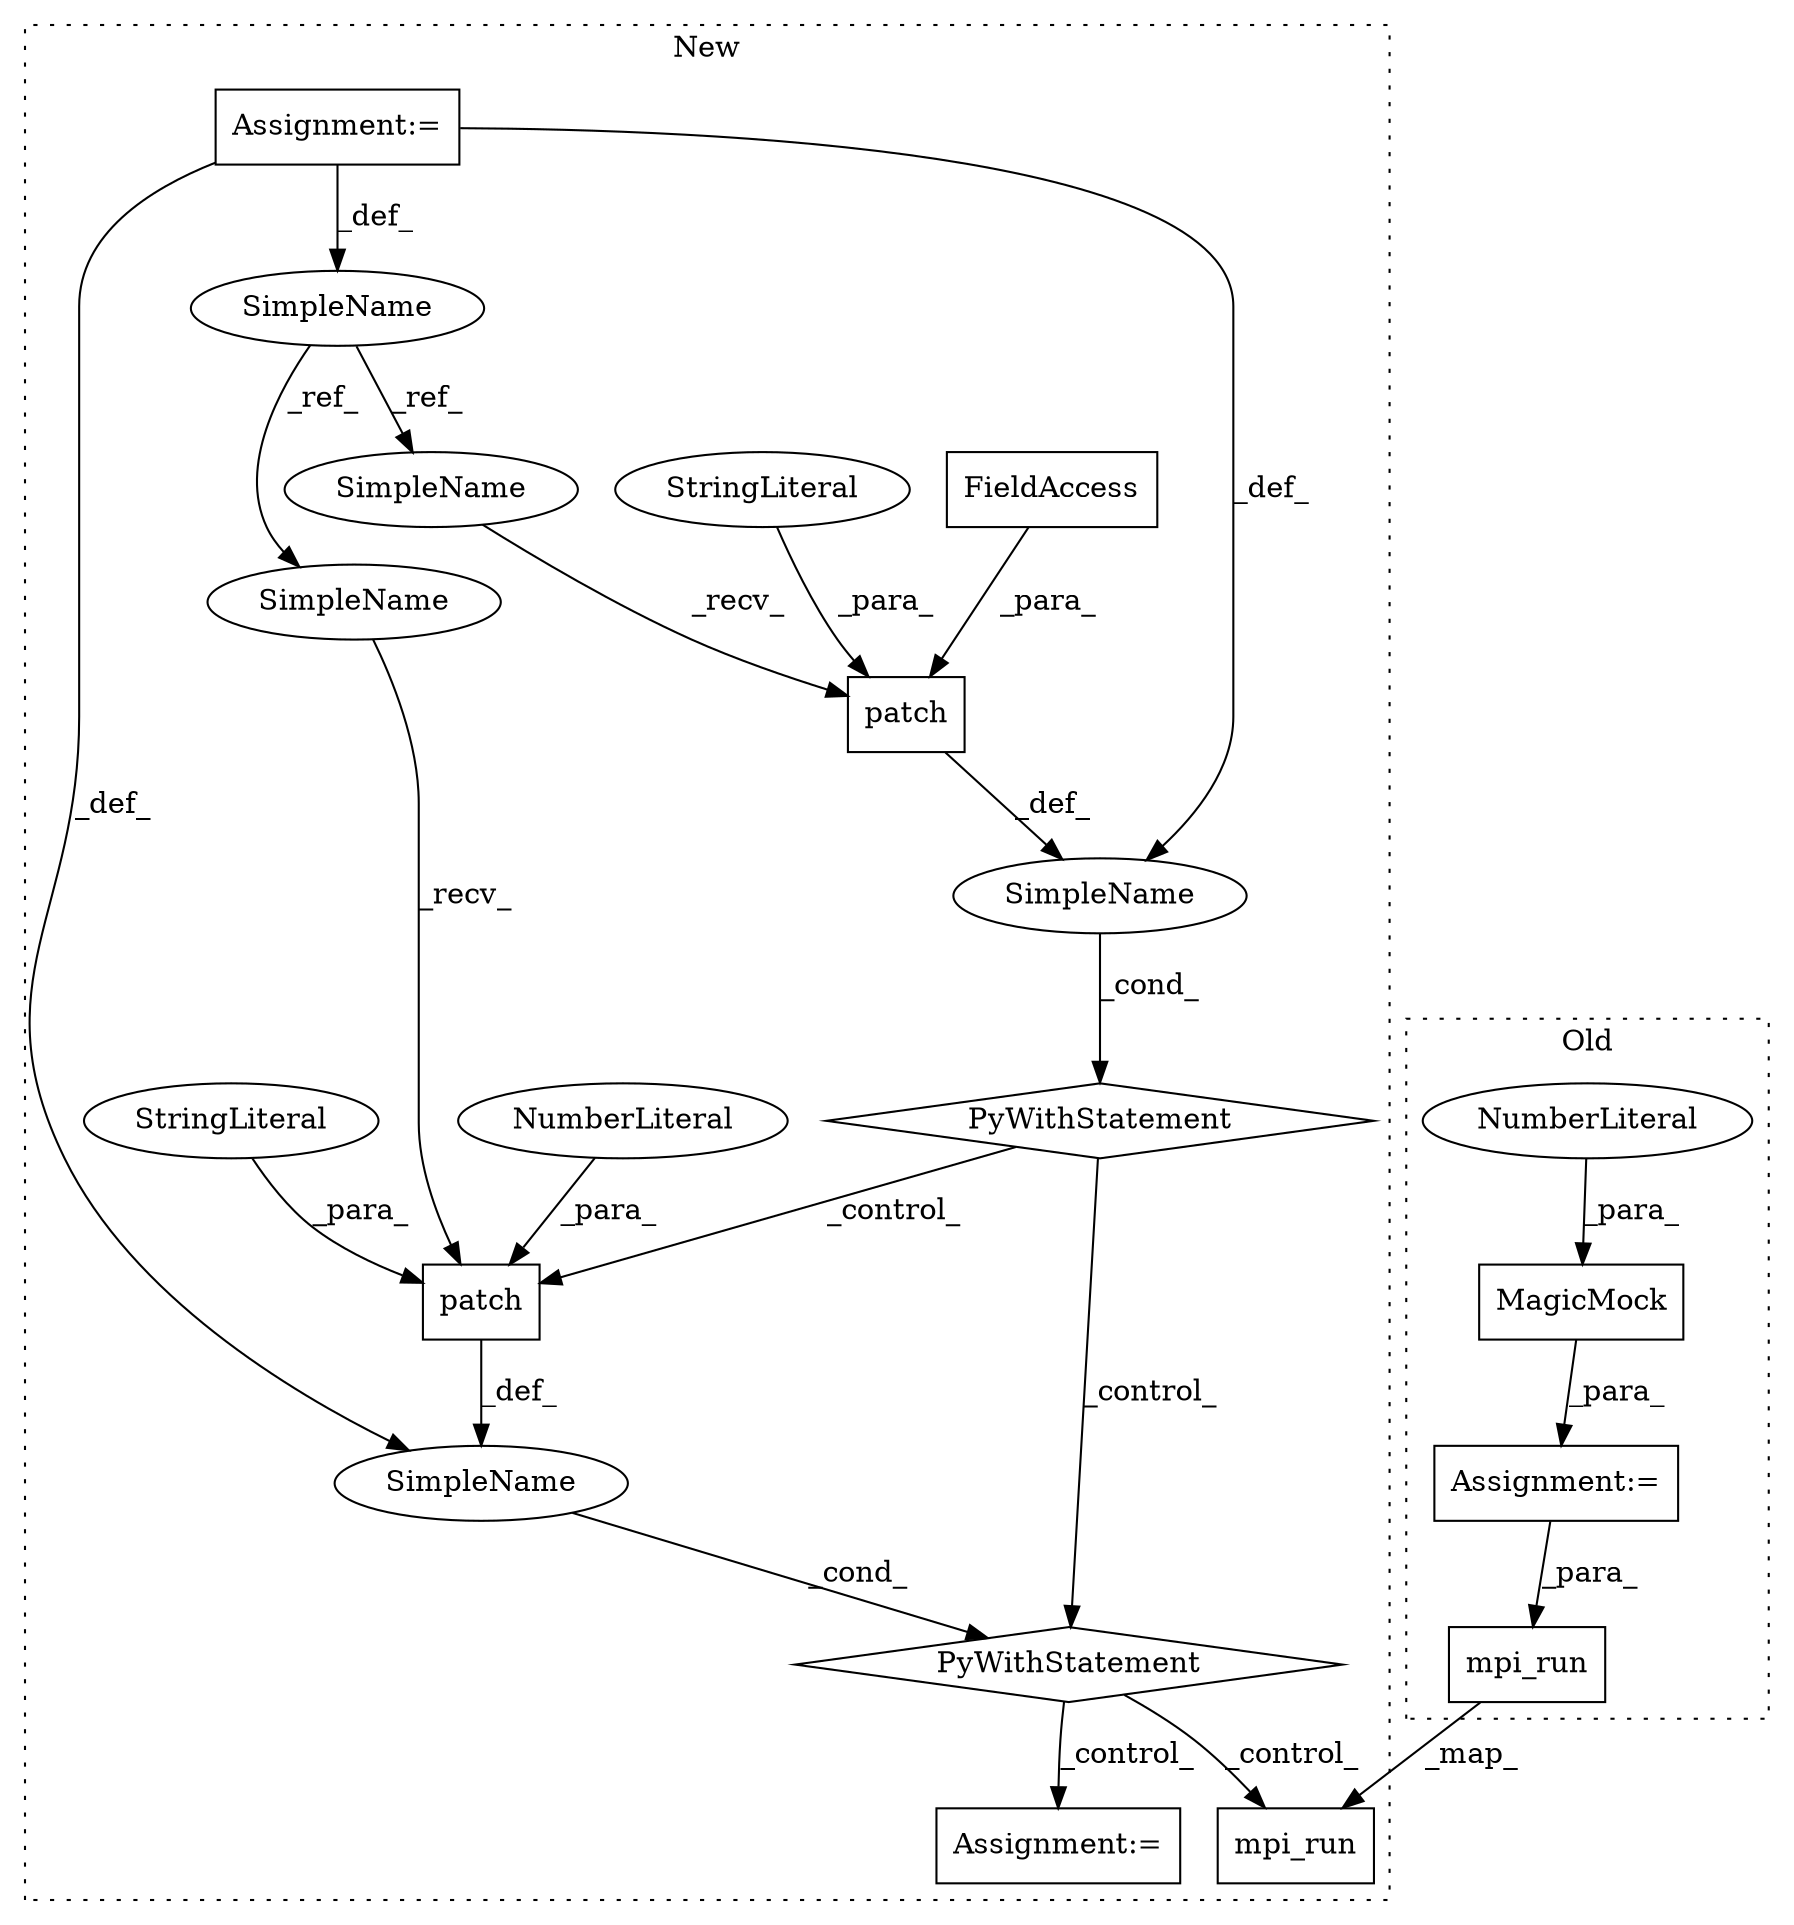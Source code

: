 digraph G {
subgraph cluster0 {
1 [label="MagicMock" a="32" s="15192,15203" l="10,1" shape="box"];
5 [label="Assignment:=" a="7" s="15191" l="1" shape="box"];
9 [label="NumberLiteral" a="34" s="15202" l="1" shape="ellipse"];
17 [label="mpi_run" a="32" s="15210,15253" l="8,1" shape="box"];
label = "Old";
style="dotted";
}
subgraph cluster1 {
2 [label="PyWithStatement" a="104" s="15540,15609" l="10,2" shape="diamond"];
3 [label="patch" a="32" s="15555,15608" l="6,1" shape="box"];
4 [label="StringLiteral" a="45" s="15561" l="45" shape="ellipse"];
6 [label="SimpleName" a="42" s="14894" l="4" shape="ellipse"];
7 [label="patch" a="32" s="15457,15529" l="6,1" shape="box"];
8 [label="NumberLiteral" a="34" s="15607" l="1" shape="ellipse"];
10 [label="PyWithStatement" a="104" s="15442,15530" l="10,2" shape="diamond"];
11 [label="SimpleName" a="42" s="" l="" shape="ellipse"];
12 [label="StringLiteral" a="45" s="15463" l="51" shape="ellipse"];
13 [label="FieldAccess" a="22" s="15515" l="14" shape="box"];
14 [label="Assignment:=" a="7" s="14894" l="4" shape="box"];
15 [label="SimpleName" a="42" s="" l="" shape="ellipse"];
16 [label="Assignment:=" a="7" s="15625" l="7" shape="box"];
18 [label="mpi_run" a="32" s="15642,15676" l="8,1" shape="box"];
19 [label="SimpleName" a="42" s="15550" l="4" shape="ellipse"];
20 [label="SimpleName" a="42" s="15452" l="4" shape="ellipse"];
label = "New";
style="dotted";
}
1 -> 5 [label="_para_"];
2 -> 18 [label="_control_"];
2 -> 16 [label="_control_"];
3 -> 15 [label="_def_"];
4 -> 3 [label="_para_"];
5 -> 17 [label="_para_"];
6 -> 20 [label="_ref_"];
6 -> 19 [label="_ref_"];
7 -> 11 [label="_def_"];
8 -> 3 [label="_para_"];
9 -> 1 [label="_para_"];
10 -> 2 [label="_control_"];
10 -> 3 [label="_control_"];
11 -> 10 [label="_cond_"];
12 -> 7 [label="_para_"];
13 -> 7 [label="_para_"];
14 -> 6 [label="_def_"];
14 -> 15 [label="_def_"];
14 -> 11 [label="_def_"];
15 -> 2 [label="_cond_"];
17 -> 18 [label="_map_"];
19 -> 3 [label="_recv_"];
20 -> 7 [label="_recv_"];
}